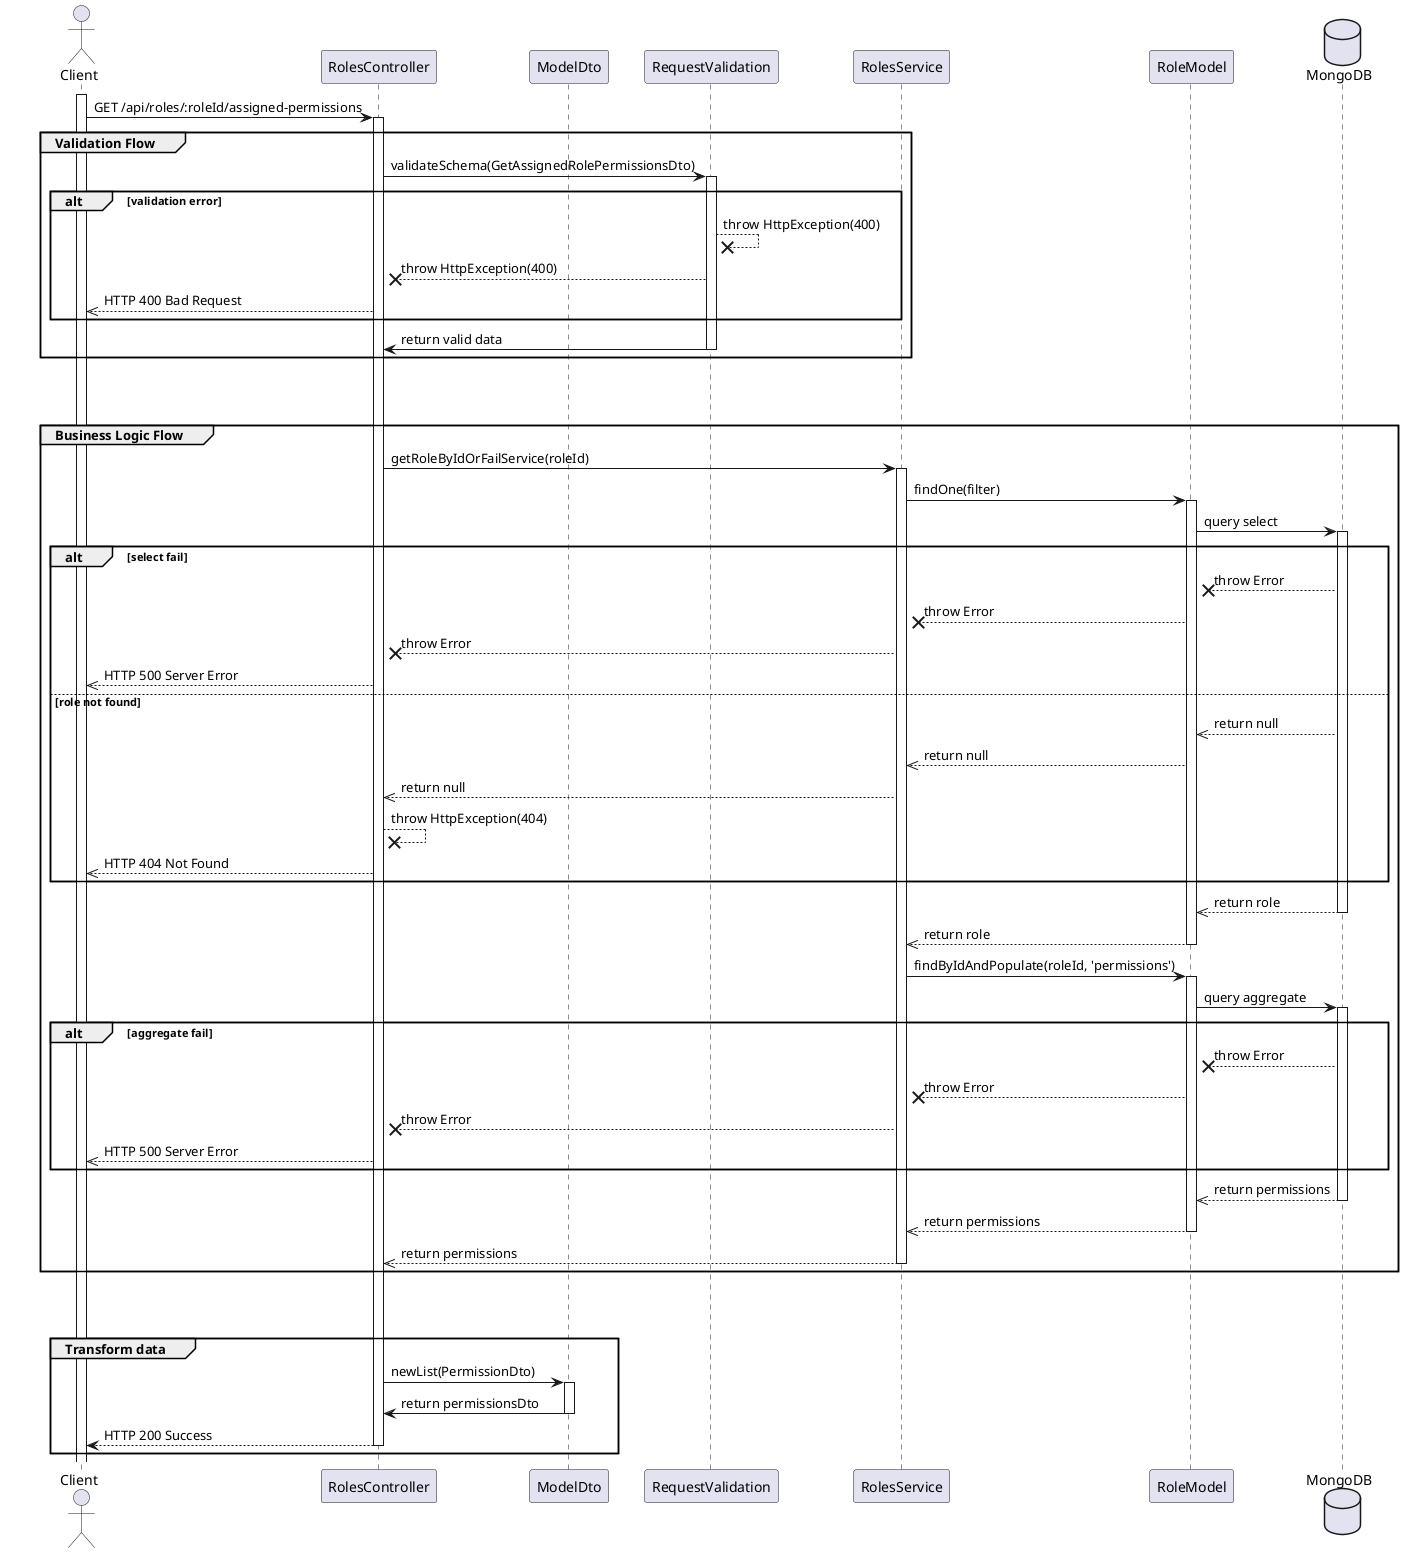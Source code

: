 @startuml List Assigned Role Permissions

actor Client
participant RolesController
participant ModelDto
participant RequestValidation
participant RolesService
participant RoleModel
database MongoDB

activate Client
Client -> RolesController: GET /api/roles/:roleId/assigned-permissions
activate RolesController

group Validation Flow
    RolesController -> RequestValidation: validateSchema(GetAssignedRolePermissionsDto)
    activate RequestValidation
    
    alt validation error
        RequestValidation --x RequestValidation: throw HttpException(400)
        RequestValidation --x RolesController: throw HttpException(400)
        RolesController -->> Client: HTTP 400 Bad Request
    end

    RequestValidation -> RolesController: return valid data
    deactivate RequestValidation
end

break
break

group Business Logic Flow
    RolesController -> RolesService: getRoleByIdOrFailService(roleId)
    activate RolesService
    
    RolesService -> RoleModel: findOne(filter)
    activate RoleModel
    RoleModel -> MongoDB: query select
    activate MongoDB

    alt select fail
        MongoDB --x RoleModel: throw Error
        RoleModel --x RolesService: throw Error
        RolesService --x RolesController: throw Error
        RolesController -->> Client: HTTP 500 Server Error
    else role not found
        MongoDB -->> RoleModel: return null
        RoleModel -->> RolesService: return null
        RolesService -->> RolesController: return null
        RolesController --x RolesController: throw HttpException(404)
        RolesController -->> Client: HTTP 404 Not Found
    end

    MongoDB -->> RoleModel: return role
    deactivate MongoDB
    RoleModel -->> RolesService: return role
    deactivate RoleModel

    RolesService -> RoleModel: findByIdAndPopulate(roleId, 'permissions')
    activate RoleModel
    RoleModel -> MongoDB: query aggregate
    activate MongoDB

    alt aggregate fail
        MongoDB --x RoleModel: throw Error
        RoleModel --x RolesService: throw Error
        RolesService --x RolesController: throw Error
        RolesController -->> Client: HTTP 500 Server Error
    end

    MongoDB -->> RoleModel: return permissions
    deactivate MongoDB
    RoleModel -->> RolesService: return permissions
    deactivate RoleModel
    RolesService -->> RolesController: return permissions
    deactivate RolesService
end

break
break

group Transform data
    RolesController -> ModelDto: newList(PermissionDto)
    activate ModelDto
    ModelDto -> RolesController: return permissionsDto
    deactivate ModelDto

    RolesController --> Client: HTTP 200 Success
    deactivate RolesController
end



@enduml